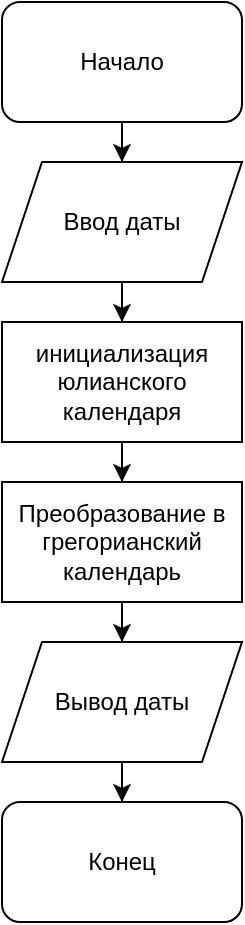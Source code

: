 <mxfile version="18.1.3" type="github">
  <diagram id="ACAl0iTsPe2t184P02yW" name="Page-1">
    <mxGraphModel dx="1243" dy="669" grid="1" gridSize="10" guides="1" tooltips="1" connect="1" arrows="1" fold="1" page="1" pageScale="1" pageWidth="827" pageHeight="1169" math="0" shadow="0">
      <root>
        <mxCell id="0" />
        <mxCell id="1" parent="0" />
        <mxCell id="cKBL-BMqb-sAwdRPisdt-4" style="edgeStyle=orthogonalEdgeStyle;rounded=0;orthogonalLoop=1;jettySize=auto;html=1;entryX=0.5;entryY=0;entryDx=0;entryDy=0;" edge="1" parent="1" source="cKBL-BMqb-sAwdRPisdt-1" target="cKBL-BMqb-sAwdRPisdt-3">
          <mxGeometry relative="1" as="geometry" />
        </mxCell>
        <mxCell id="cKBL-BMqb-sAwdRPisdt-1" value="Начало" style="rounded=1;whiteSpace=wrap;html=1;" vertex="1" parent="1">
          <mxGeometry x="354" y="70" width="120" height="60" as="geometry" />
        </mxCell>
        <mxCell id="cKBL-BMqb-sAwdRPisdt-7" style="edgeStyle=orthogonalEdgeStyle;rounded=0;orthogonalLoop=1;jettySize=auto;html=1;entryX=0.5;entryY=0;entryDx=0;entryDy=0;" edge="1" parent="1" source="cKBL-BMqb-sAwdRPisdt-3" target="cKBL-BMqb-sAwdRPisdt-6">
          <mxGeometry relative="1" as="geometry" />
        </mxCell>
        <mxCell id="cKBL-BMqb-sAwdRPisdt-3" value="Ввод даты" style="shape=parallelogram;perimeter=parallelogramPerimeter;whiteSpace=wrap;html=1;fixedSize=1;" vertex="1" parent="1">
          <mxGeometry x="354" y="150" width="120" height="60" as="geometry" />
        </mxCell>
        <mxCell id="cKBL-BMqb-sAwdRPisdt-13" style="edgeStyle=orthogonalEdgeStyle;rounded=0;orthogonalLoop=1;jettySize=auto;html=1;" edge="1" parent="1" source="cKBL-BMqb-sAwdRPisdt-6" target="cKBL-BMqb-sAwdRPisdt-8">
          <mxGeometry relative="1" as="geometry" />
        </mxCell>
        <mxCell id="cKBL-BMqb-sAwdRPisdt-6" value="инициализация&lt;br&gt;юлианского&lt;br&gt;календаря" style="rounded=0;whiteSpace=wrap;html=1;" vertex="1" parent="1">
          <mxGeometry x="354" y="230" width="120" height="60" as="geometry" />
        </mxCell>
        <mxCell id="cKBL-BMqb-sAwdRPisdt-10" style="edgeStyle=orthogonalEdgeStyle;rounded=0;orthogonalLoop=1;jettySize=auto;html=1;entryX=0.5;entryY=0;entryDx=0;entryDy=0;" edge="1" parent="1" source="cKBL-BMqb-sAwdRPisdt-8" target="cKBL-BMqb-sAwdRPisdt-9">
          <mxGeometry relative="1" as="geometry" />
        </mxCell>
        <mxCell id="cKBL-BMqb-sAwdRPisdt-8" value="Преобразование в грегорианский календарь" style="rounded=0;whiteSpace=wrap;html=1;" vertex="1" parent="1">
          <mxGeometry x="354" y="310" width="120" height="60" as="geometry" />
        </mxCell>
        <mxCell id="cKBL-BMqb-sAwdRPisdt-12" style="edgeStyle=orthogonalEdgeStyle;rounded=0;orthogonalLoop=1;jettySize=auto;html=1;entryX=0.5;entryY=0;entryDx=0;entryDy=0;" edge="1" parent="1" source="cKBL-BMqb-sAwdRPisdt-9" target="cKBL-BMqb-sAwdRPisdt-11">
          <mxGeometry relative="1" as="geometry" />
        </mxCell>
        <mxCell id="cKBL-BMqb-sAwdRPisdt-9" value="Вывод даты" style="shape=parallelogram;perimeter=parallelogramPerimeter;whiteSpace=wrap;html=1;fixedSize=1;" vertex="1" parent="1">
          <mxGeometry x="354" y="390" width="120" height="60" as="geometry" />
        </mxCell>
        <mxCell id="cKBL-BMqb-sAwdRPisdt-11" value="Конец" style="rounded=1;whiteSpace=wrap;html=1;" vertex="1" parent="1">
          <mxGeometry x="354" y="470" width="120" height="60" as="geometry" />
        </mxCell>
      </root>
    </mxGraphModel>
  </diagram>
</mxfile>
